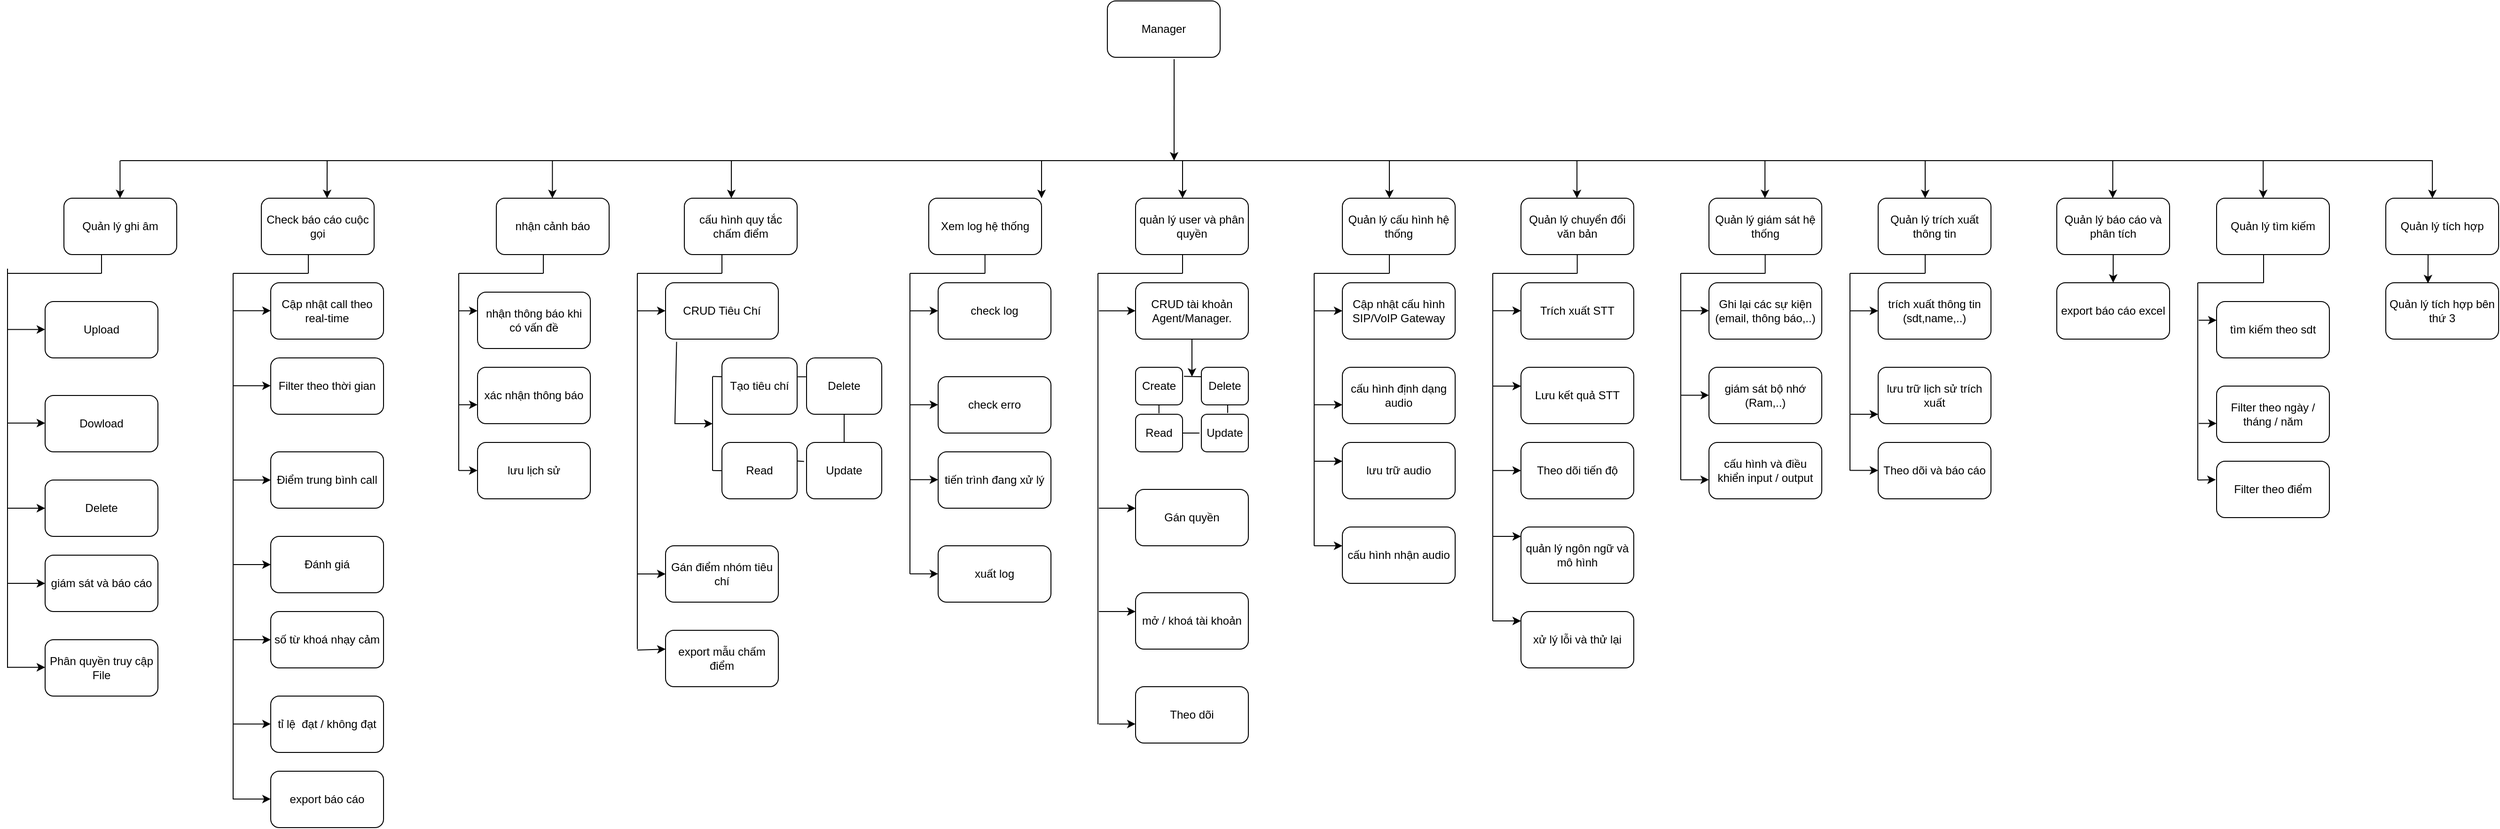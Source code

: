 <mxfile version="28.2.2">
  <diagram name="Page-1" id="m0kay6hhD1H1Rvdl78w_">
    <mxGraphModel dx="1714" dy="1574" grid="1" gridSize="10" guides="1" tooltips="1" connect="1" arrows="1" fold="1" page="1" pageScale="1" pageWidth="850" pageHeight="1100" math="0" shadow="0">
      <root>
        <mxCell id="0" />
        <mxCell id="1" parent="0" />
        <mxCell id="LO6o5B8Rzxp5qeYpZbEu-1" value="Manager" style="rounded=1;whiteSpace=wrap;html=1;" parent="1" vertex="1">
          <mxGeometry x="770" y="-50" width="120" height="60" as="geometry" />
        </mxCell>
        <mxCell id="LO6o5B8Rzxp5qeYpZbEu-2" value="Check báo cáo cuộc gọi" style="rounded=1;whiteSpace=wrap;html=1;" parent="1" vertex="1">
          <mxGeometry x="-130" y="160" width="120" height="60" as="geometry" />
        </mxCell>
        <mxCell id="LO6o5B8Rzxp5qeYpZbEu-3" value="nhận cảnh báo" style="rounded=1;whiteSpace=wrap;html=1;" parent="1" vertex="1">
          <mxGeometry x="120" y="160" width="120" height="60" as="geometry" />
        </mxCell>
        <mxCell id="LO6o5B8Rzxp5qeYpZbEu-4" value="cấu hình quy tắc chấm điểm" style="rounded=1;whiteSpace=wrap;html=1;" parent="1" vertex="1">
          <mxGeometry x="320" y="160" width="120" height="60" as="geometry" />
        </mxCell>
        <mxCell id="LO6o5B8Rzxp5qeYpZbEu-5" value="Xem log hệ thống" style="rounded=1;whiteSpace=wrap;html=1;" parent="1" vertex="1">
          <mxGeometry x="580" y="160" width="120" height="60" as="geometry" />
        </mxCell>
        <mxCell id="LO6o5B8Rzxp5qeYpZbEu-6" value="Cập nhật call theo real-time" style="rounded=1;whiteSpace=wrap;html=1;" parent="1" vertex="1">
          <mxGeometry x="-120" y="250" width="120" height="60" as="geometry" />
        </mxCell>
        <mxCell id="LO6o5B8Rzxp5qeYpZbEu-7" value="Điểm trung bình call" style="rounded=1;whiteSpace=wrap;html=1;" parent="1" vertex="1">
          <mxGeometry x="-120" y="430" width="120" height="60" as="geometry" />
        </mxCell>
        <mxCell id="LO6o5B8Rzxp5qeYpZbEu-8" value="Đánh giá" style="rounded=1;whiteSpace=wrap;html=1;" parent="1" vertex="1">
          <mxGeometry x="-120" y="520" width="120" height="60" as="geometry" />
        </mxCell>
        <mxCell id="LO6o5B8Rzxp5qeYpZbEu-9" value="số từ khoá nhạy cảm" style="rounded=1;whiteSpace=wrap;html=1;" parent="1" vertex="1">
          <mxGeometry x="-120" y="600" width="120" height="60" as="geometry" />
        </mxCell>
        <mxCell id="LO6o5B8Rzxp5qeYpZbEu-10" value="" style="endArrow=none;html=1;rounded=0;" parent="1" edge="1">
          <mxGeometry width="50" height="50" relative="1" as="geometry">
            <mxPoint x="-280" y="120" as="sourcePoint" />
            <mxPoint x="2180" y="120" as="targetPoint" />
          </mxGeometry>
        </mxCell>
        <mxCell id="LO6o5B8Rzxp5qeYpZbEu-11" value="" style="endArrow=classic;html=1;rounded=0;exitX=0.592;exitY=1.033;exitDx=0;exitDy=0;exitPerimeter=0;" parent="1" source="LO6o5B8Rzxp5qeYpZbEu-1" edge="1">
          <mxGeometry width="50" height="50" relative="1" as="geometry">
            <mxPoint x="480" y="90" as="sourcePoint" />
            <mxPoint x="841" y="120" as="targetPoint" />
          </mxGeometry>
        </mxCell>
        <mxCell id="LO6o5B8Rzxp5qeYpZbEu-12" value="" style="endArrow=classic;html=1;rounded=0;entryX=0.583;entryY=0;entryDx=0;entryDy=0;entryPerimeter=0;" parent="1" target="LO6o5B8Rzxp5qeYpZbEu-2" edge="1">
          <mxGeometry width="50" height="50" relative="1" as="geometry">
            <mxPoint x="-60" y="120" as="sourcePoint" />
            <mxPoint x="-190" y="160" as="targetPoint" />
          </mxGeometry>
        </mxCell>
        <mxCell id="LO6o5B8Rzxp5qeYpZbEu-13" value="" style="endArrow=classic;html=1;rounded=0;entryX=0.5;entryY=0;entryDx=0;entryDy=0;" parent="1" edge="1">
          <mxGeometry width="50" height="50" relative="1" as="geometry">
            <mxPoint x="179.66" y="120" as="sourcePoint" />
            <mxPoint x="179.66" y="160" as="targetPoint" />
          </mxGeometry>
        </mxCell>
        <mxCell id="LO6o5B8Rzxp5qeYpZbEu-14" value="" style="endArrow=classic;html=1;rounded=0;entryX=0.5;entryY=0;entryDx=0;entryDy=0;" parent="1" edge="1">
          <mxGeometry width="50" height="50" relative="1" as="geometry">
            <mxPoint x="370" y="120" as="sourcePoint" />
            <mxPoint x="370" y="160" as="targetPoint" />
          </mxGeometry>
        </mxCell>
        <mxCell id="LO6o5B8Rzxp5qeYpZbEu-15" value="" style="endArrow=classic;html=1;rounded=0;entryX=0.5;entryY=0;entryDx=0;entryDy=0;" parent="1" edge="1">
          <mxGeometry width="50" height="50" relative="1" as="geometry">
            <mxPoint x="700" y="120" as="sourcePoint" />
            <mxPoint x="700" y="160" as="targetPoint" />
          </mxGeometry>
        </mxCell>
        <mxCell id="LO6o5B8Rzxp5qeYpZbEu-16" value="" style="endArrow=none;html=1;rounded=0;" parent="1" edge="1">
          <mxGeometry width="50" height="50" relative="1" as="geometry">
            <mxPoint x="-160" y="800" as="sourcePoint" />
            <mxPoint x="-160" y="240" as="targetPoint" />
          </mxGeometry>
        </mxCell>
        <mxCell id="LO6o5B8Rzxp5qeYpZbEu-18" value="" style="endArrow=classic;html=1;rounded=0;entryX=0;entryY=0.5;entryDx=0;entryDy=0;" parent="1" edge="1">
          <mxGeometry width="50" height="50" relative="1" as="geometry">
            <mxPoint x="-160" y="279.7" as="sourcePoint" />
            <mxPoint x="-120" y="279.7" as="targetPoint" />
          </mxGeometry>
        </mxCell>
        <mxCell id="LO6o5B8Rzxp5qeYpZbEu-19" value="" style="endArrow=classic;html=1;rounded=0;entryX=0;entryY=0.5;entryDx=0;entryDy=0;" parent="1" edge="1">
          <mxGeometry width="50" height="50" relative="1" as="geometry">
            <mxPoint x="-160" y="799.57" as="sourcePoint" />
            <mxPoint x="-120" y="799.57" as="targetPoint" />
          </mxGeometry>
        </mxCell>
        <mxCell id="LO6o5B8Rzxp5qeYpZbEu-20" value="" style="endArrow=classic;html=1;rounded=0;entryX=0;entryY=0.5;entryDx=0;entryDy=0;" parent="1" edge="1">
          <mxGeometry width="50" height="50" relative="1" as="geometry">
            <mxPoint x="-160" y="460" as="sourcePoint" />
            <mxPoint x="-120" y="460" as="targetPoint" />
          </mxGeometry>
        </mxCell>
        <mxCell id="LO6o5B8Rzxp5qeYpZbEu-21" value="" style="endArrow=classic;html=1;rounded=0;entryX=0;entryY=0.5;entryDx=0;entryDy=0;" parent="1" edge="1">
          <mxGeometry width="50" height="50" relative="1" as="geometry">
            <mxPoint x="-160" y="550" as="sourcePoint" />
            <mxPoint x="-120" y="550" as="targetPoint" />
          </mxGeometry>
        </mxCell>
        <mxCell id="LO6o5B8Rzxp5qeYpZbEu-22" value="nhận thông báo khi có vấn đề&lt;span style=&quot;text-wrap-mode: nowrap; color: rgba(0, 0, 0, 0); font-family: monospace; font-size: 0px; text-align: start;&quot;&gt;%3CmxGraphModel%3E%3Croot%3E%3CmxCell%20id%3D%220%22%2F%3E%3CmxCell%20id%3D%221%22%20parent%3D%220%22%2F%3E%3CmxCell%20id%3D%222%22%20value%3D%22include%22%20style%3D%22text%3Bhtml%3D1%3Balign%3Dcenter%3BverticalAlign%3Dmiddle%3BwhiteSpace%3Dwrap%3Brounded%3D0%3Brotation%3D45%3B%22%20vertex%3D%221%22%20parent%3D%221%22%3E%3CmxGeometry%20x%3D%22440.0%22%20y%3D%22194.999%22%20width%3D%2250%22%20height%3D%2230%22%20as%3D%22geometry%22%2F%3E%3C%2FmxCell%3E%3C%2Froot%3E%3C%2FmxGraphModel%3E khi có v&lt;/span&gt;" style="rounded=1;whiteSpace=wrap;html=1;" parent="1" vertex="1">
          <mxGeometry x="100" y="260" width="120" height="60" as="geometry" />
        </mxCell>
        <mxCell id="LO6o5B8Rzxp5qeYpZbEu-23" value="xác nhận thông báo" style="rounded=1;whiteSpace=wrap;html=1;" parent="1" vertex="1">
          <mxGeometry x="100" y="340" width="120" height="60" as="geometry" />
        </mxCell>
        <mxCell id="LO6o5B8Rzxp5qeYpZbEu-24" value="lưu lịch sử" style="rounded=1;whiteSpace=wrap;html=1;" parent="1" vertex="1">
          <mxGeometry x="100" y="420" width="120" height="60" as="geometry" />
        </mxCell>
        <mxCell id="LO6o5B8Rzxp5qeYpZbEu-25" value="" style="endArrow=none;html=1;rounded=0;" parent="1" edge="1">
          <mxGeometry width="50" height="50" relative="1" as="geometry">
            <mxPoint x="80" y="450" as="sourcePoint" />
            <mxPoint x="80" y="240" as="targetPoint" />
          </mxGeometry>
        </mxCell>
        <mxCell id="LO6o5B8Rzxp5qeYpZbEu-27" value="" style="endArrow=classic;html=1;rounded=0;entryX=0.003;entryY=0.672;entryDx=0;entryDy=0;entryPerimeter=0;" parent="1" edge="1">
          <mxGeometry width="50" height="50" relative="1" as="geometry">
            <mxPoint x="80" y="279.86" as="sourcePoint" />
            <mxPoint x="100" y="279.86" as="targetPoint" />
          </mxGeometry>
        </mxCell>
        <mxCell id="LO6o5B8Rzxp5qeYpZbEu-28" value="" style="endArrow=classic;html=1;rounded=0;entryX=0.003;entryY=0.672;entryDx=0;entryDy=0;entryPerimeter=0;" parent="1" edge="1">
          <mxGeometry width="50" height="50" relative="1" as="geometry">
            <mxPoint x="80" y="379.86" as="sourcePoint" />
            <mxPoint x="100" y="379.86" as="targetPoint" />
          </mxGeometry>
        </mxCell>
        <mxCell id="LO6o5B8Rzxp5qeYpZbEu-29" value="" style="endArrow=classic;html=1;rounded=0;entryX=0.003;entryY=0.672;entryDx=0;entryDy=0;entryPerimeter=0;" parent="1" edge="1">
          <mxGeometry width="50" height="50" relative="1" as="geometry">
            <mxPoint x="80" y="449.86" as="sourcePoint" />
            <mxPoint x="100" y="449.86" as="targetPoint" />
          </mxGeometry>
        </mxCell>
        <mxCell id="LO6o5B8Rzxp5qeYpZbEu-30" value="CRUD Tiêu Chí" style="rounded=1;whiteSpace=wrap;html=1;" parent="1" vertex="1">
          <mxGeometry x="300" y="250" width="120" height="60" as="geometry" />
        </mxCell>
        <mxCell id="LO6o5B8Rzxp5qeYpZbEu-31" value="Gán điểm nhóm tiêu chí" style="rounded=1;whiteSpace=wrap;html=1;" parent="1" vertex="1">
          <mxGeometry x="300" y="530" width="120" height="60" as="geometry" />
        </mxCell>
        <mxCell id="LO6o5B8Rzxp5qeYpZbEu-32" value="check log" style="rounded=1;whiteSpace=wrap;html=1;" parent="1" vertex="1">
          <mxGeometry x="590" y="250" width="120" height="60" as="geometry" />
        </mxCell>
        <mxCell id="LO6o5B8Rzxp5qeYpZbEu-33" value="check erro" style="rounded=1;whiteSpace=wrap;html=1;" parent="1" vertex="1">
          <mxGeometry x="590" y="350" width="120" height="60" as="geometry" />
        </mxCell>
        <mxCell id="LO6o5B8Rzxp5qeYpZbEu-34" value="tiến trình đang xử lý" style="rounded=1;whiteSpace=wrap;html=1;" parent="1" vertex="1">
          <mxGeometry x="590" y="430" width="120" height="60" as="geometry" />
        </mxCell>
        <mxCell id="LO6o5B8Rzxp5qeYpZbEu-35" value="" style="endArrow=none;html=1;rounded=0;" parent="1" edge="1">
          <mxGeometry width="50" height="50" relative="1" as="geometry">
            <mxPoint x="270" y="640" as="sourcePoint" />
            <mxPoint x="270" y="240" as="targetPoint" />
          </mxGeometry>
        </mxCell>
        <mxCell id="LO6o5B8Rzxp5qeYpZbEu-37" value="" style="endArrow=classic;html=1;rounded=0;" parent="1" edge="1">
          <mxGeometry width="50" height="50" relative="1" as="geometry">
            <mxPoint x="270" y="279.86" as="sourcePoint" />
            <mxPoint x="300" y="279.86" as="targetPoint" />
          </mxGeometry>
        </mxCell>
        <mxCell id="LO6o5B8Rzxp5qeYpZbEu-38" value="" style="endArrow=classic;html=1;rounded=0;exitX=0.098;exitY=1.048;exitDx=0;exitDy=0;exitPerimeter=0;" parent="1" edge="1" source="LO6o5B8Rzxp5qeYpZbEu-30">
          <mxGeometry width="50" height="50" relative="1" as="geometry">
            <mxPoint x="370" y="399.6" as="sourcePoint" />
            <mxPoint x="350" y="400" as="targetPoint" />
            <Array as="points">
              <mxPoint x="310" y="400" />
            </Array>
          </mxGeometry>
        </mxCell>
        <mxCell id="LO6o5B8Rzxp5qeYpZbEu-39" value="" style="endArrow=none;html=1;rounded=0;" parent="1" edge="1">
          <mxGeometry width="50" height="50" relative="1" as="geometry">
            <mxPoint x="560" y="560" as="sourcePoint" />
            <mxPoint x="560" y="240" as="targetPoint" />
          </mxGeometry>
        </mxCell>
        <mxCell id="LO6o5B8Rzxp5qeYpZbEu-41" value="" style="endArrow=classic;html=1;rounded=0;" parent="1" edge="1">
          <mxGeometry width="50" height="50" relative="1" as="geometry">
            <mxPoint x="560" y="279.83" as="sourcePoint" />
            <mxPoint x="590" y="279.83" as="targetPoint" />
          </mxGeometry>
        </mxCell>
        <mxCell id="LO6o5B8Rzxp5qeYpZbEu-42" value="" style="endArrow=classic;html=1;rounded=0;" parent="1" edge="1">
          <mxGeometry width="50" height="50" relative="1" as="geometry">
            <mxPoint x="560" y="379.83" as="sourcePoint" />
            <mxPoint x="590" y="379.83" as="targetPoint" />
          </mxGeometry>
        </mxCell>
        <mxCell id="LO6o5B8Rzxp5qeYpZbEu-43" value="" style="endArrow=classic;html=1;rounded=0;" parent="1" edge="1">
          <mxGeometry width="50" height="50" relative="1" as="geometry">
            <mxPoint x="560" y="459.67" as="sourcePoint" />
            <mxPoint x="590" y="459.67" as="targetPoint" />
          </mxGeometry>
        </mxCell>
        <mxCell id="LO6o5B8Rzxp5qeYpZbEu-44" value="tỉ lệ&amp;nbsp; đạt / không đạt" style="rounded=1;whiteSpace=wrap;html=1;" parent="1" vertex="1">
          <mxGeometry x="-120" y="690" width="120" height="60" as="geometry" />
        </mxCell>
        <mxCell id="LO6o5B8Rzxp5qeYpZbEu-45" value="" style="endArrow=classic;html=1;rounded=0;entryX=0;entryY=0.5;entryDx=0;entryDy=0;" parent="1" edge="1">
          <mxGeometry width="50" height="50" relative="1" as="geometry">
            <mxPoint x="-160" y="630.0" as="sourcePoint" />
            <mxPoint x="-120" y="630.0" as="targetPoint" />
          </mxGeometry>
        </mxCell>
        <mxCell id="LO6o5B8Rzxp5qeYpZbEu-46" value="export báo cáo" style="rounded=1;whiteSpace=wrap;html=1;" parent="1" vertex="1">
          <mxGeometry x="-120" y="770" width="120" height="60" as="geometry" />
        </mxCell>
        <mxCell id="LO6o5B8Rzxp5qeYpZbEu-47" value="" style="endArrow=classic;html=1;rounded=0;entryX=0;entryY=0.5;entryDx=0;entryDy=0;" parent="1" edge="1">
          <mxGeometry width="50" height="50" relative="1" as="geometry">
            <mxPoint x="-160" y="719.7" as="sourcePoint" />
            <mxPoint x="-120" y="719.7" as="targetPoint" />
          </mxGeometry>
        </mxCell>
        <mxCell id="LO6o5B8Rzxp5qeYpZbEu-48" value="xuất log" style="rounded=1;whiteSpace=wrap;html=1;" parent="1" vertex="1">
          <mxGeometry x="590" y="530" width="120" height="60" as="geometry" />
        </mxCell>
        <mxCell id="LO6o5B8Rzxp5qeYpZbEu-49" value="" style="endArrow=classic;html=1;rounded=0;" parent="1" edge="1">
          <mxGeometry width="50" height="50" relative="1" as="geometry">
            <mxPoint x="560" y="559.83" as="sourcePoint" />
            <mxPoint x="590" y="559.83" as="targetPoint" />
          </mxGeometry>
        </mxCell>
        <mxCell id="LO6o5B8Rzxp5qeYpZbEu-50" value="quản lý user và phân quyền" style="rounded=1;whiteSpace=wrap;html=1;" parent="1" vertex="1">
          <mxGeometry x="800" y="160" width="120" height="60" as="geometry" />
        </mxCell>
        <mxCell id="LO6o5B8Rzxp5qeYpZbEu-51" value="CRUD tài khoản Agent/Manager." style="rounded=1;whiteSpace=wrap;html=1;" parent="1" vertex="1">
          <mxGeometry x="800" y="250" width="120" height="60" as="geometry" />
        </mxCell>
        <mxCell id="LO6o5B8Rzxp5qeYpZbEu-52" value="Gán quyền" style="rounded=1;whiteSpace=wrap;html=1;" parent="1" vertex="1">
          <mxGeometry x="800" y="470" width="120" height="60" as="geometry" />
        </mxCell>
        <mxCell id="LO6o5B8Rzxp5qeYpZbEu-53" value="mở / khoá tài khoản" style="rounded=1;whiteSpace=wrap;html=1;" parent="1" vertex="1">
          <mxGeometry x="800" y="580" width="120" height="60" as="geometry" />
        </mxCell>
        <mxCell id="LO6o5B8Rzxp5qeYpZbEu-54" value="" style="endArrow=none;html=1;rounded=0;" parent="1" edge="1">
          <mxGeometry width="50" height="50" relative="1" as="geometry">
            <mxPoint x="760" y="720" as="sourcePoint" />
            <mxPoint x="760" y="240" as="targetPoint" />
          </mxGeometry>
        </mxCell>
        <mxCell id="LO6o5B8Rzxp5qeYpZbEu-56" value="" style="endArrow=classic;html=1;rounded=0;" parent="1" edge="1">
          <mxGeometry width="50" height="50" relative="1" as="geometry">
            <mxPoint x="761" y="279.83" as="sourcePoint" />
            <mxPoint x="800" y="279.83" as="targetPoint" />
          </mxGeometry>
        </mxCell>
        <mxCell id="LO6o5B8Rzxp5qeYpZbEu-57" value="" style="endArrow=classic;html=1;rounded=0;" parent="1" edge="1">
          <mxGeometry width="50" height="50" relative="1" as="geometry">
            <mxPoint x="761" y="490.0" as="sourcePoint" />
            <mxPoint x="800" y="490.0" as="targetPoint" />
          </mxGeometry>
        </mxCell>
        <mxCell id="LO6o5B8Rzxp5qeYpZbEu-58" value="" style="endArrow=classic;html=1;rounded=0;" parent="1" edge="1">
          <mxGeometry width="50" height="50" relative="1" as="geometry">
            <mxPoint x="761" y="600" as="sourcePoint" />
            <mxPoint x="800" y="600" as="targetPoint" />
          </mxGeometry>
        </mxCell>
        <mxCell id="LO6o5B8Rzxp5qeYpZbEu-59" value="" style="endArrow=classic;html=1;rounded=0;entryX=0.5;entryY=0;entryDx=0;entryDy=0;" parent="1" edge="1">
          <mxGeometry width="50" height="50" relative="1" as="geometry">
            <mxPoint x="850" y="120" as="sourcePoint" />
            <mxPoint x="850" y="160" as="targetPoint" />
          </mxGeometry>
        </mxCell>
        <mxCell id="LO6o5B8Rzxp5qeYpZbEu-60" value="Quản lý cấu hình hệ thống" style="rounded=1;whiteSpace=wrap;html=1;" parent="1" vertex="1">
          <mxGeometry x="1020" y="160" width="120" height="60" as="geometry" />
        </mxCell>
        <mxCell id="LO6o5B8Rzxp5qeYpZbEu-61" value="cấu hình định dạng audio" style="rounded=1;whiteSpace=wrap;html=1;" parent="1" vertex="1">
          <mxGeometry x="1020" y="340" width="120" height="60" as="geometry" />
        </mxCell>
        <mxCell id="LO6o5B8Rzxp5qeYpZbEu-62" value="lưu trữ audio" style="rounded=1;whiteSpace=wrap;html=1;" parent="1" vertex="1">
          <mxGeometry x="1020" y="420" width="120" height="60" as="geometry" />
        </mxCell>
        <mxCell id="LO6o5B8Rzxp5qeYpZbEu-63" value="cấu hình nhận audio" style="rounded=1;whiteSpace=wrap;html=1;" parent="1" vertex="1">
          <mxGeometry x="1020" y="510" width="120" height="60" as="geometry" />
        </mxCell>
        <mxCell id="LO6o5B8Rzxp5qeYpZbEu-64" value="Cập nhật cấu hình SIP/VoIP Gateway" style="rounded=1;whiteSpace=wrap;html=1;" parent="1" vertex="1">
          <mxGeometry x="1020" y="250" width="120" height="60" as="geometry" />
        </mxCell>
        <mxCell id="LO6o5B8Rzxp5qeYpZbEu-66" value="" style="endArrow=classic;html=1;rounded=0;entryX=0.5;entryY=0;entryDx=0;entryDy=0;" parent="1" edge="1">
          <mxGeometry width="50" height="50" relative="1" as="geometry">
            <mxPoint x="1070" y="120" as="sourcePoint" />
            <mxPoint x="1070" y="160" as="targetPoint" />
          </mxGeometry>
        </mxCell>
        <mxCell id="LO6o5B8Rzxp5qeYpZbEu-68" value="Quản lý chuyển đổi văn bản" style="rounded=1;whiteSpace=wrap;html=1;" parent="1" vertex="1">
          <mxGeometry x="1210" y="160" width="120" height="60" as="geometry" />
        </mxCell>
        <mxCell id="LO6o5B8Rzxp5qeYpZbEu-69" value="Trích xuất STT" style="rounded=1;whiteSpace=wrap;html=1;" parent="1" vertex="1">
          <mxGeometry x="1210" y="250" width="120" height="60" as="geometry" />
        </mxCell>
        <mxCell id="LO6o5B8Rzxp5qeYpZbEu-71" value="Lưu kết quả STT" style="rounded=1;whiteSpace=wrap;html=1;" parent="1" vertex="1">
          <mxGeometry x="1210" y="340" width="120" height="60" as="geometry" />
        </mxCell>
        <mxCell id="LO6o5B8Rzxp5qeYpZbEu-72" value="Theo dõi tiến độ" style="rounded=1;whiteSpace=wrap;html=1;" parent="1" vertex="1">
          <mxGeometry x="1210" y="420" width="120" height="60" as="geometry" />
        </mxCell>
        <mxCell id="LO6o5B8Rzxp5qeYpZbEu-73" value="quản lý ngôn ngữ và mô hình" style="rounded=1;whiteSpace=wrap;html=1;" parent="1" vertex="1">
          <mxGeometry x="1210" y="510" width="120" height="60" as="geometry" />
        </mxCell>
        <mxCell id="LO6o5B8Rzxp5qeYpZbEu-74" value="xử lý lỗi và thử lại" style="rounded=1;whiteSpace=wrap;html=1;" parent="1" vertex="1">
          <mxGeometry x="1210" y="600" width="120" height="60" as="geometry" />
        </mxCell>
        <mxCell id="LO6o5B8Rzxp5qeYpZbEu-75" value="export mẫu chấm điểm" style="rounded=1;whiteSpace=wrap;html=1;" parent="1" vertex="1">
          <mxGeometry x="300" y="620" width="120" height="60" as="geometry" />
        </mxCell>
        <mxCell id="LO6o5B8Rzxp5qeYpZbEu-76" value="" style="endArrow=classic;html=1;rounded=0;" parent="1" edge="1">
          <mxGeometry width="50" height="50" relative="1" as="geometry">
            <mxPoint x="270" y="560" as="sourcePoint" />
            <mxPoint x="300" y="560" as="targetPoint" />
          </mxGeometry>
        </mxCell>
        <mxCell id="LO6o5B8Rzxp5qeYpZbEu-77" value="Quản lý giám sát hệ thống" style="rounded=1;whiteSpace=wrap;html=1;" parent="1" vertex="1">
          <mxGeometry x="1410" y="160" width="120" height="60" as="geometry" />
        </mxCell>
        <mxCell id="LO6o5B8Rzxp5qeYpZbEu-78" value="" style="endArrow=classic;html=1;rounded=0;entryX=0.5;entryY=0;entryDx=0;entryDy=0;" parent="1" edge="1">
          <mxGeometry width="50" height="50" relative="1" as="geometry">
            <mxPoint x="1469.57" y="120" as="sourcePoint" />
            <mxPoint x="1469.57" y="160" as="targetPoint" />
          </mxGeometry>
        </mxCell>
        <mxCell id="LO6o5B8Rzxp5qeYpZbEu-79" value="" style="endArrow=classic;html=1;rounded=0;entryX=0.5;entryY=0;entryDx=0;entryDy=0;" parent="1" edge="1">
          <mxGeometry width="50" height="50" relative="1" as="geometry">
            <mxPoint x="1269.57" y="120" as="sourcePoint" />
            <mxPoint x="1269.57" y="160" as="targetPoint" />
          </mxGeometry>
        </mxCell>
        <mxCell id="LO6o5B8Rzxp5qeYpZbEu-80" value="" style="endArrow=none;html=1;rounded=0;" parent="1" edge="1">
          <mxGeometry width="50" height="50" relative="1" as="geometry">
            <mxPoint x="990" y="530" as="sourcePoint" />
            <mxPoint x="990" y="240" as="targetPoint" />
          </mxGeometry>
        </mxCell>
        <mxCell id="LO6o5B8Rzxp5qeYpZbEu-82" value="" style="endArrow=classic;html=1;rounded=0;entryX=0;entryY=0.667;entryDx=0;entryDy=0;entryPerimeter=0;" parent="1" edge="1">
          <mxGeometry width="50" height="50" relative="1" as="geometry">
            <mxPoint x="990" y="279.88" as="sourcePoint" />
            <mxPoint x="1020" y="279.9" as="targetPoint" />
          </mxGeometry>
        </mxCell>
        <mxCell id="LO6o5B8Rzxp5qeYpZbEu-83" value="" style="endArrow=classic;html=1;rounded=0;entryX=0;entryY=0.667;entryDx=0;entryDy=0;entryPerimeter=0;" parent="1" edge="1">
          <mxGeometry width="50" height="50" relative="1" as="geometry">
            <mxPoint x="990" y="379.88" as="sourcePoint" />
            <mxPoint x="1020" y="379.9" as="targetPoint" />
          </mxGeometry>
        </mxCell>
        <mxCell id="LO6o5B8Rzxp5qeYpZbEu-84" value="" style="endArrow=classic;html=1;rounded=0;entryX=0;entryY=0.667;entryDx=0;entryDy=0;entryPerimeter=0;" parent="1" edge="1">
          <mxGeometry width="50" height="50" relative="1" as="geometry">
            <mxPoint x="990" y="440" as="sourcePoint" />
            <mxPoint x="1020" y="440.02" as="targetPoint" />
          </mxGeometry>
        </mxCell>
        <mxCell id="LO6o5B8Rzxp5qeYpZbEu-85" value="" style="endArrow=classic;html=1;rounded=0;entryX=0;entryY=0.667;entryDx=0;entryDy=0;entryPerimeter=0;" parent="1" edge="1">
          <mxGeometry width="50" height="50" relative="1" as="geometry">
            <mxPoint x="990" y="530" as="sourcePoint" />
            <mxPoint x="1020" y="530.02" as="targetPoint" />
          </mxGeometry>
        </mxCell>
        <mxCell id="LO6o5B8Rzxp5qeYpZbEu-86" value="" style="endArrow=none;html=1;rounded=0;" parent="1" edge="1">
          <mxGeometry width="50" height="50" relative="1" as="geometry">
            <mxPoint x="1180" y="610" as="sourcePoint" />
            <mxPoint x="1180" y="240" as="targetPoint" />
          </mxGeometry>
        </mxCell>
        <mxCell id="LO6o5B8Rzxp5qeYpZbEu-88" value="" style="endArrow=classic;html=1;rounded=0;entryX=0;entryY=0.667;entryDx=0;entryDy=0;entryPerimeter=0;" parent="1" edge="1">
          <mxGeometry width="50" height="50" relative="1" as="geometry">
            <mxPoint x="1180" y="279.75" as="sourcePoint" />
            <mxPoint x="1210" y="279.77" as="targetPoint" />
          </mxGeometry>
        </mxCell>
        <mxCell id="LO6o5B8Rzxp5qeYpZbEu-89" value="" style="endArrow=classic;html=1;rounded=0;entryX=0;entryY=0.667;entryDx=0;entryDy=0;entryPerimeter=0;" parent="1" edge="1">
          <mxGeometry width="50" height="50" relative="1" as="geometry">
            <mxPoint x="1180" y="360" as="sourcePoint" />
            <mxPoint x="1210" y="360.02" as="targetPoint" />
          </mxGeometry>
        </mxCell>
        <mxCell id="LO6o5B8Rzxp5qeYpZbEu-90" value="" style="endArrow=classic;html=1;rounded=0;entryX=0;entryY=0.667;entryDx=0;entryDy=0;entryPerimeter=0;" parent="1" edge="1">
          <mxGeometry width="50" height="50" relative="1" as="geometry">
            <mxPoint x="1180" y="449.86" as="sourcePoint" />
            <mxPoint x="1210" y="449.88" as="targetPoint" />
          </mxGeometry>
        </mxCell>
        <mxCell id="LO6o5B8Rzxp5qeYpZbEu-91" value="" style="endArrow=classic;html=1;rounded=0;entryX=0;entryY=0.667;entryDx=0;entryDy=0;entryPerimeter=0;" parent="1" edge="1">
          <mxGeometry width="50" height="50" relative="1" as="geometry">
            <mxPoint x="1180" y="520" as="sourcePoint" />
            <mxPoint x="1210" y="520.02" as="targetPoint" />
          </mxGeometry>
        </mxCell>
        <mxCell id="LO6o5B8Rzxp5qeYpZbEu-92" value="" style="endArrow=classic;html=1;rounded=0;entryX=0;entryY=0.667;entryDx=0;entryDy=0;entryPerimeter=0;" parent="1" edge="1">
          <mxGeometry width="50" height="50" relative="1" as="geometry">
            <mxPoint x="1180" y="610" as="sourcePoint" />
            <mxPoint x="1210" y="610.02" as="targetPoint" />
          </mxGeometry>
        </mxCell>
        <mxCell id="LO6o5B8Rzxp5qeYpZbEu-93" value="Ghi lại các sự kiện (email, thông báo,..)" style="rounded=1;whiteSpace=wrap;html=1;" parent="1" vertex="1">
          <mxGeometry x="1410" y="250" width="120" height="60" as="geometry" />
        </mxCell>
        <mxCell id="LO6o5B8Rzxp5qeYpZbEu-94" value="giám sát bộ nhớ (Ram,..)" style="rounded=1;whiteSpace=wrap;html=1;" parent="1" vertex="1">
          <mxGeometry x="1410" y="340" width="120" height="60" as="geometry" />
        </mxCell>
        <mxCell id="LO6o5B8Rzxp5qeYpZbEu-95" value="cấu hình và điều khiển input / output" style="rounded=1;whiteSpace=wrap;html=1;" parent="1" vertex="1">
          <mxGeometry x="1410" y="420" width="120" height="60" as="geometry" />
        </mxCell>
        <mxCell id="LO6o5B8Rzxp5qeYpZbEu-96" value="" style="endArrow=none;html=1;rounded=0;" parent="1" edge="1">
          <mxGeometry width="50" height="50" relative="1" as="geometry">
            <mxPoint x="1380" y="460" as="sourcePoint" />
            <mxPoint x="1380" y="240" as="targetPoint" />
          </mxGeometry>
        </mxCell>
        <mxCell id="LO6o5B8Rzxp5qeYpZbEu-98" value="" style="endArrow=classic;html=1;rounded=0;entryX=0;entryY=0.667;entryDx=0;entryDy=0;entryPerimeter=0;" parent="1" edge="1">
          <mxGeometry width="50" height="50" relative="1" as="geometry">
            <mxPoint x="1380" y="279.7" as="sourcePoint" />
            <mxPoint x="1410" y="279.72" as="targetPoint" />
          </mxGeometry>
        </mxCell>
        <mxCell id="LO6o5B8Rzxp5qeYpZbEu-99" value="" style="endArrow=classic;html=1;rounded=0;entryX=0;entryY=0.667;entryDx=0;entryDy=0;entryPerimeter=0;" parent="1" edge="1">
          <mxGeometry width="50" height="50" relative="1" as="geometry">
            <mxPoint x="1380" y="369.7" as="sourcePoint" />
            <mxPoint x="1410" y="369.72" as="targetPoint" />
          </mxGeometry>
        </mxCell>
        <mxCell id="LO6o5B8Rzxp5qeYpZbEu-100" value="" style="endArrow=classic;html=1;rounded=0;entryX=0;entryY=0.667;entryDx=0;entryDy=0;entryPerimeter=0;" parent="1" edge="1">
          <mxGeometry width="50" height="50" relative="1" as="geometry">
            <mxPoint x="1380" y="459.7" as="sourcePoint" />
            <mxPoint x="1410" y="459.72" as="targetPoint" />
          </mxGeometry>
        </mxCell>
        <mxCell id="LO6o5B8Rzxp5qeYpZbEu-101" value="Quản lý trích xuất thông tin" style="rounded=1;whiteSpace=wrap;html=1;" parent="1" vertex="1">
          <mxGeometry x="1590" y="160" width="120" height="60" as="geometry" />
        </mxCell>
        <mxCell id="LO6o5B8Rzxp5qeYpZbEu-102" value="trích xuất thông tin (sdt,name,..)" style="rounded=1;whiteSpace=wrap;html=1;" parent="1" vertex="1">
          <mxGeometry x="1590" y="250" width="120" height="60" as="geometry" />
        </mxCell>
        <mxCell id="LO6o5B8Rzxp5qeYpZbEu-103" value="lưu trữ lịch sử trích xuất" style="rounded=1;whiteSpace=wrap;html=1;" parent="1" vertex="1">
          <mxGeometry x="1590" y="340" width="120" height="60" as="geometry" />
        </mxCell>
        <mxCell id="LO6o5B8Rzxp5qeYpZbEu-104" value="" style="endArrow=classic;html=1;rounded=0;entryX=0.5;entryY=0;entryDx=0;entryDy=0;" parent="1" edge="1">
          <mxGeometry width="50" height="50" relative="1" as="geometry">
            <mxPoint x="1640" y="120" as="sourcePoint" />
            <mxPoint x="1640" y="160" as="targetPoint" />
          </mxGeometry>
        </mxCell>
        <mxCell id="LO6o5B8Rzxp5qeYpZbEu-106" value="" style="endArrow=none;html=1;rounded=0;" parent="1" edge="1">
          <mxGeometry width="50" height="50" relative="1" as="geometry">
            <mxPoint x="1560" y="450" as="sourcePoint" />
            <mxPoint x="1560" y="240" as="targetPoint" />
          </mxGeometry>
        </mxCell>
        <mxCell id="LO6o5B8Rzxp5qeYpZbEu-108" value="" style="endArrow=classic;html=1;rounded=0;entryX=0;entryY=0.667;entryDx=0;entryDy=0;entryPerimeter=0;" parent="1" edge="1">
          <mxGeometry width="50" height="50" relative="1" as="geometry">
            <mxPoint x="1560" y="279.86" as="sourcePoint" />
            <mxPoint x="1590" y="279.88" as="targetPoint" />
          </mxGeometry>
        </mxCell>
        <mxCell id="LO6o5B8Rzxp5qeYpZbEu-109" value="" style="endArrow=classic;html=1;rounded=0;entryX=0;entryY=0.667;entryDx=0;entryDy=0;entryPerimeter=0;" parent="1" edge="1">
          <mxGeometry width="50" height="50" relative="1" as="geometry">
            <mxPoint x="1560" y="390" as="sourcePoint" />
            <mxPoint x="1590" y="390.02" as="targetPoint" />
          </mxGeometry>
        </mxCell>
        <mxCell id="LO6o5B8Rzxp5qeYpZbEu-111" value="Quản lý ghi âm" style="rounded=1;whiteSpace=wrap;html=1;" parent="1" vertex="1">
          <mxGeometry x="-340" y="160" width="120" height="60" as="geometry" />
        </mxCell>
        <mxCell id="LO6o5B8Rzxp5qeYpZbEu-112" value="Upload" style="rounded=1;whiteSpace=wrap;html=1;" parent="1" vertex="1">
          <mxGeometry x="-360" y="270" width="120" height="60" as="geometry" />
        </mxCell>
        <mxCell id="LO6o5B8Rzxp5qeYpZbEu-113" value="Dowload" style="rounded=1;whiteSpace=wrap;html=1;" parent="1" vertex="1">
          <mxGeometry x="-360" y="370" width="120" height="60" as="geometry" />
        </mxCell>
        <mxCell id="LO6o5B8Rzxp5qeYpZbEu-114" value="" style="endArrow=classic;html=1;rounded=0;entryX=0.5;entryY=0;entryDx=0;entryDy=0;" parent="1" edge="1">
          <mxGeometry width="50" height="50" relative="1" as="geometry">
            <mxPoint x="-280.3" y="120" as="sourcePoint" />
            <mxPoint x="-280.3" y="160" as="targetPoint" />
          </mxGeometry>
        </mxCell>
        <mxCell id="LO6o5B8Rzxp5qeYpZbEu-115" value="" style="endArrow=none;html=1;rounded=0;" parent="1" edge="1">
          <mxGeometry width="50" height="50" relative="1" as="geometry">
            <mxPoint x="-400" y="660" as="sourcePoint" />
            <mxPoint x="-400" y="235" as="targetPoint" />
          </mxGeometry>
        </mxCell>
        <mxCell id="LO6o5B8Rzxp5qeYpZbEu-117" value="" style="endArrow=classic;html=1;rounded=0;" parent="1" edge="1">
          <mxGeometry width="50" height="50" relative="1" as="geometry">
            <mxPoint x="-400" y="299.7" as="sourcePoint" />
            <mxPoint x="-360" y="299.7" as="targetPoint" />
          </mxGeometry>
        </mxCell>
        <mxCell id="LO6o5B8Rzxp5qeYpZbEu-118" value="" style="endArrow=classic;html=1;rounded=0;" parent="1" edge="1">
          <mxGeometry width="50" height="50" relative="1" as="geometry">
            <mxPoint x="-400" y="399.39" as="sourcePoint" />
            <mxPoint x="-360" y="399.39" as="targetPoint" />
          </mxGeometry>
        </mxCell>
        <mxCell id="LO6o5B8Rzxp5qeYpZbEu-119" value="Delete" style="rounded=1;whiteSpace=wrap;html=1;" parent="1" vertex="1">
          <mxGeometry x="-360" y="460" width="120" height="60" as="geometry" />
        </mxCell>
        <mxCell id="LO6o5B8Rzxp5qeYpZbEu-120" value="" style="endArrow=classic;html=1;rounded=0;" parent="1" edge="1">
          <mxGeometry width="50" height="50" relative="1" as="geometry">
            <mxPoint x="-400" y="490" as="sourcePoint" />
            <mxPoint x="-360" y="490" as="targetPoint" />
          </mxGeometry>
        </mxCell>
        <mxCell id="LO6o5B8Rzxp5qeYpZbEu-123" value="Theo dõi và báo cáo" style="rounded=1;whiteSpace=wrap;html=1;" parent="1" vertex="1">
          <mxGeometry x="1590" y="420" width="120" height="60" as="geometry" />
        </mxCell>
        <mxCell id="LO6o5B8Rzxp5qeYpZbEu-124" value="" style="endArrow=classic;html=1;rounded=0;entryX=0;entryY=0.667;entryDx=0;entryDy=0;entryPerimeter=0;" parent="1" edge="1">
          <mxGeometry width="50" height="50" relative="1" as="geometry">
            <mxPoint x="1560" y="449.75" as="sourcePoint" />
            <mxPoint x="1590" y="449.77" as="targetPoint" />
          </mxGeometry>
        </mxCell>
        <mxCell id="LO6o5B8Rzxp5qeYpZbEu-125" value="Quản lý báo cáo và phân tích" style="rounded=1;whiteSpace=wrap;html=1;" parent="1" vertex="1">
          <mxGeometry x="1780" y="160" width="120" height="60" as="geometry" />
        </mxCell>
        <mxCell id="LO6o5B8Rzxp5qeYpZbEu-126" value="export báo cáo excel" style="rounded=1;whiteSpace=wrap;html=1;" parent="1" vertex="1">
          <mxGeometry x="1780" y="250" width="120" height="60" as="geometry" />
        </mxCell>
        <mxCell id="LO6o5B8Rzxp5qeYpZbEu-127" value="" style="endArrow=classic;html=1;rounded=0;entryX=0.5;entryY=0;entryDx=0;entryDy=0;" parent="1" edge="1">
          <mxGeometry width="50" height="50" relative="1" as="geometry">
            <mxPoint x="1839.57" y="120" as="sourcePoint" />
            <mxPoint x="1839.57" y="160" as="targetPoint" />
          </mxGeometry>
        </mxCell>
        <mxCell id="LO6o5B8Rzxp5qeYpZbEu-128" value="Quản lý tìm kiếm" style="rounded=1;whiteSpace=wrap;html=1;" parent="1" vertex="1">
          <mxGeometry x="1950" y="160" width="120" height="60" as="geometry" />
        </mxCell>
        <mxCell id="LO6o5B8Rzxp5qeYpZbEu-129" value="tìm kiếm theo sdt" style="rounded=1;whiteSpace=wrap;html=1;" parent="1" vertex="1">
          <mxGeometry x="1950" y="270" width="120" height="60" as="geometry" />
        </mxCell>
        <mxCell id="LO6o5B8Rzxp5qeYpZbEu-131" value="Quản lý tích hợp" style="rounded=1;whiteSpace=wrap;html=1;" parent="1" vertex="1">
          <mxGeometry x="2130" y="160" width="120" height="60" as="geometry" />
        </mxCell>
        <mxCell id="LO6o5B8Rzxp5qeYpZbEu-132" value="" style="endArrow=classic;html=1;rounded=0;entryX=0.5;entryY=0;entryDx=0;entryDy=0;" parent="1" edge="1">
          <mxGeometry width="50" height="50" relative="1" as="geometry">
            <mxPoint x="2179.57" y="120" as="sourcePoint" />
            <mxPoint x="2179.57" y="160" as="targetPoint" />
          </mxGeometry>
        </mxCell>
        <mxCell id="LO6o5B8Rzxp5qeYpZbEu-133" value="Quản lý tích hợp bên thứ 3" style="rounded=1;whiteSpace=wrap;html=1;" parent="1" vertex="1">
          <mxGeometry x="2130" y="250" width="120" height="60" as="geometry" />
        </mxCell>
        <mxCell id="LO6o5B8Rzxp5qeYpZbEu-134" value="" style="endArrow=classic;html=1;rounded=0;entryX=0.5;entryY=0;entryDx=0;entryDy=0;" parent="1" edge="1">
          <mxGeometry width="50" height="50" relative="1" as="geometry">
            <mxPoint x="1999.57" y="120" as="sourcePoint" />
            <mxPoint x="1999.57" y="160" as="targetPoint" />
          </mxGeometry>
        </mxCell>
        <mxCell id="LO6o5B8Rzxp5qeYpZbEu-136" value="" style="endArrow=classic;html=1;rounded=0;entryX=0.5;entryY=0;entryDx=0;entryDy=0;" parent="1" target="LO6o5B8Rzxp5qeYpZbEu-126" edge="1">
          <mxGeometry width="50" height="50" relative="1" as="geometry">
            <mxPoint x="1840" y="220" as="sourcePoint" />
            <mxPoint x="1870" y="220" as="targetPoint" />
          </mxGeometry>
        </mxCell>
        <mxCell id="LO6o5B8Rzxp5qeYpZbEu-142" value="" style="endArrow=classic;html=1;rounded=0;entryX=0.374;entryY=0.01;entryDx=0;entryDy=0;entryPerimeter=0;" parent="1" target="LO6o5B8Rzxp5qeYpZbEu-133" edge="1">
          <mxGeometry width="50" height="50" relative="1" as="geometry">
            <mxPoint x="2175" y="220" as="sourcePoint" />
            <mxPoint x="2205" y="220" as="targetPoint" />
          </mxGeometry>
        </mxCell>
        <mxCell id="649YIrrWaCjxe9wPivio-1" value="" style="endArrow=none;html=1;rounded=0;" parent="1" edge="1">
          <mxGeometry width="50" height="50" relative="1" as="geometry">
            <mxPoint x="-400" y="240" as="sourcePoint" />
            <mxPoint x="-300" y="240" as="targetPoint" />
          </mxGeometry>
        </mxCell>
        <mxCell id="649YIrrWaCjxe9wPivio-2" value="" style="endArrow=none;html=1;rounded=0;" parent="1" edge="1">
          <mxGeometry width="50" height="50" relative="1" as="geometry">
            <mxPoint x="-160" y="240" as="sourcePoint" />
            <mxPoint x="-80" y="240" as="targetPoint" />
          </mxGeometry>
        </mxCell>
        <mxCell id="649YIrrWaCjxe9wPivio-3" value="" style="endArrow=none;html=1;rounded=0;" parent="1" edge="1">
          <mxGeometry width="50" height="50" relative="1" as="geometry">
            <mxPoint x="80" y="240" as="sourcePoint" />
            <mxPoint x="170" y="240" as="targetPoint" />
          </mxGeometry>
        </mxCell>
        <mxCell id="649YIrrWaCjxe9wPivio-4" value="" style="endArrow=none;html=1;rounded=0;" parent="1" edge="1">
          <mxGeometry width="50" height="50" relative="1" as="geometry">
            <mxPoint x="270" y="240" as="sourcePoint" />
            <mxPoint x="360" y="240" as="targetPoint" />
          </mxGeometry>
        </mxCell>
        <mxCell id="649YIrrWaCjxe9wPivio-5" value="" style="endArrow=none;html=1;rounded=0;" parent="1" edge="1">
          <mxGeometry width="50" height="50" relative="1" as="geometry">
            <mxPoint x="560" y="240" as="sourcePoint" />
            <mxPoint x="640" y="240" as="targetPoint" />
          </mxGeometry>
        </mxCell>
        <mxCell id="649YIrrWaCjxe9wPivio-6" value="" style="endArrow=none;html=1;rounded=0;" parent="1" edge="1">
          <mxGeometry width="50" height="50" relative="1" as="geometry">
            <mxPoint x="760" y="240" as="sourcePoint" />
            <mxPoint x="850" y="240" as="targetPoint" />
          </mxGeometry>
        </mxCell>
        <mxCell id="649YIrrWaCjxe9wPivio-7" value="" style="endArrow=none;html=1;rounded=0;" parent="1" edge="1">
          <mxGeometry width="50" height="50" relative="1" as="geometry">
            <mxPoint x="990" y="240" as="sourcePoint" />
            <mxPoint x="1070" y="240" as="targetPoint" />
          </mxGeometry>
        </mxCell>
        <mxCell id="649YIrrWaCjxe9wPivio-8" value="" style="endArrow=none;html=1;rounded=0;" parent="1" edge="1">
          <mxGeometry width="50" height="50" relative="1" as="geometry">
            <mxPoint x="1180" y="240" as="sourcePoint" />
            <mxPoint x="1270" y="240" as="targetPoint" />
          </mxGeometry>
        </mxCell>
        <mxCell id="649YIrrWaCjxe9wPivio-10" value="" style="endArrow=none;html=1;rounded=0;" parent="1" edge="1">
          <mxGeometry width="50" height="50" relative="1" as="geometry">
            <mxPoint x="1380" y="240" as="sourcePoint" />
            <mxPoint x="1470" y="240" as="targetPoint" />
          </mxGeometry>
        </mxCell>
        <mxCell id="649YIrrWaCjxe9wPivio-11" value="" style="endArrow=none;html=1;rounded=0;" parent="1" edge="1">
          <mxGeometry width="50" height="50" relative="1" as="geometry">
            <mxPoint x="1560" y="240" as="sourcePoint" />
            <mxPoint x="1640" y="240" as="targetPoint" />
          </mxGeometry>
        </mxCell>
        <mxCell id="649YIrrWaCjxe9wPivio-12" value="" style="endArrow=none;html=1;rounded=0;" parent="1" edge="1">
          <mxGeometry width="50" height="50" relative="1" as="geometry">
            <mxPoint x="-300" y="240" as="sourcePoint" />
            <mxPoint x="-300" y="220" as="targetPoint" />
          </mxGeometry>
        </mxCell>
        <mxCell id="649YIrrWaCjxe9wPivio-13" value="" style="endArrow=none;html=1;rounded=0;" parent="1" edge="1">
          <mxGeometry width="50" height="50" relative="1" as="geometry">
            <mxPoint x="-80" y="240" as="sourcePoint" />
            <mxPoint x="-80" y="220" as="targetPoint" />
          </mxGeometry>
        </mxCell>
        <mxCell id="649YIrrWaCjxe9wPivio-14" value="" style="endArrow=none;html=1;rounded=0;" parent="1" edge="1">
          <mxGeometry width="50" height="50" relative="1" as="geometry">
            <mxPoint x="170" y="240" as="sourcePoint" />
            <mxPoint x="170" y="220" as="targetPoint" />
          </mxGeometry>
        </mxCell>
        <mxCell id="649YIrrWaCjxe9wPivio-15" value="" style="endArrow=none;html=1;rounded=0;" parent="1" edge="1">
          <mxGeometry width="50" height="50" relative="1" as="geometry">
            <mxPoint x="360" y="240" as="sourcePoint" />
            <mxPoint x="360.0" y="220" as="targetPoint" />
          </mxGeometry>
        </mxCell>
        <mxCell id="649YIrrWaCjxe9wPivio-16" value="" style="endArrow=none;html=1;rounded=0;" parent="1" edge="1">
          <mxGeometry width="50" height="50" relative="1" as="geometry">
            <mxPoint x="639.83" y="240" as="sourcePoint" />
            <mxPoint x="639.83" y="220" as="targetPoint" />
          </mxGeometry>
        </mxCell>
        <mxCell id="649YIrrWaCjxe9wPivio-18" value="" style="endArrow=none;html=1;rounded=0;" parent="1" edge="1">
          <mxGeometry width="50" height="50" relative="1" as="geometry">
            <mxPoint x="850" y="240" as="sourcePoint" />
            <mxPoint x="850" y="220" as="targetPoint" />
          </mxGeometry>
        </mxCell>
        <mxCell id="649YIrrWaCjxe9wPivio-19" value="" style="endArrow=none;html=1;rounded=0;" parent="1" edge="1">
          <mxGeometry width="50" height="50" relative="1" as="geometry">
            <mxPoint x="1070" y="240" as="sourcePoint" />
            <mxPoint x="1070" y="220" as="targetPoint" />
          </mxGeometry>
        </mxCell>
        <mxCell id="649YIrrWaCjxe9wPivio-20" value="" style="endArrow=none;html=1;rounded=0;" parent="1" edge="1">
          <mxGeometry width="50" height="50" relative="1" as="geometry">
            <mxPoint x="1269.86" y="240" as="sourcePoint" />
            <mxPoint x="1269.86" y="220" as="targetPoint" />
          </mxGeometry>
        </mxCell>
        <mxCell id="649YIrrWaCjxe9wPivio-21" value="" style="endArrow=none;html=1;rounded=0;" parent="1" edge="1">
          <mxGeometry width="50" height="50" relative="1" as="geometry">
            <mxPoint x="1469.8" y="240" as="sourcePoint" />
            <mxPoint x="1469.8" y="220" as="targetPoint" />
          </mxGeometry>
        </mxCell>
        <mxCell id="tGk3e60lSxTob57Z_ADE-1" value="giám sát và báo cáo" style="rounded=1;whiteSpace=wrap;html=1;" vertex="1" parent="1">
          <mxGeometry x="-360" y="540" width="120" height="60" as="geometry" />
        </mxCell>
        <mxCell id="tGk3e60lSxTob57Z_ADE-2" value="" style="endArrow=classic;html=1;rounded=0;" edge="1" parent="1">
          <mxGeometry width="50" height="50" relative="1" as="geometry">
            <mxPoint x="-400" y="570" as="sourcePoint" />
            <mxPoint x="-360" y="570" as="targetPoint" />
          </mxGeometry>
        </mxCell>
        <mxCell id="tGk3e60lSxTob57Z_ADE-3" value="Phân quyền truy cập File" style="rounded=1;whiteSpace=wrap;html=1;" vertex="1" parent="1">
          <mxGeometry x="-360" y="630" width="120" height="60" as="geometry" />
        </mxCell>
        <mxCell id="tGk3e60lSxTob57Z_ADE-4" value="" style="endArrow=classic;html=1;rounded=0;" edge="1" parent="1">
          <mxGeometry width="50" height="50" relative="1" as="geometry">
            <mxPoint x="-400" y="659.39" as="sourcePoint" />
            <mxPoint x="-360" y="659.39" as="targetPoint" />
          </mxGeometry>
        </mxCell>
        <mxCell id="tGk3e60lSxTob57Z_ADE-5" value="Tạo tiêu chí" style="rounded=1;whiteSpace=wrap;html=1;" vertex="1" parent="1">
          <mxGeometry x="360" y="330" width="80" height="60" as="geometry" />
        </mxCell>
        <mxCell id="tGk3e60lSxTob57Z_ADE-6" value="Read" style="rounded=1;whiteSpace=wrap;html=1;" vertex="1" parent="1">
          <mxGeometry x="360" y="420" width="80" height="60" as="geometry" />
        </mxCell>
        <mxCell id="tGk3e60lSxTob57Z_ADE-7" value="Delete" style="rounded=1;whiteSpace=wrap;html=1;" vertex="1" parent="1">
          <mxGeometry x="450" y="330" width="80" height="60" as="geometry" />
        </mxCell>
        <mxCell id="tGk3e60lSxTob57Z_ADE-8" value="Update" style="rounded=1;whiteSpace=wrap;html=1;" vertex="1" parent="1">
          <mxGeometry x="450" y="420" width="80" height="60" as="geometry" />
        </mxCell>
        <mxCell id="tGk3e60lSxTob57Z_ADE-9" value="" style="endArrow=none;html=1;rounded=0;" edge="1" parent="1">
          <mxGeometry width="50" height="50" relative="1" as="geometry">
            <mxPoint x="350" y="450" as="sourcePoint" />
            <mxPoint x="350" y="350" as="targetPoint" />
          </mxGeometry>
        </mxCell>
        <mxCell id="tGk3e60lSxTob57Z_ADE-10" value="" style="endArrow=none;html=1;rounded=0;entryX=-0.005;entryY=0.17;entryDx=0;entryDy=0;entryPerimeter=0;" edge="1" parent="1">
          <mxGeometry width="50" height="50" relative="1" as="geometry">
            <mxPoint x="350" y="349.8" as="sourcePoint" />
            <mxPoint x="359.6" y="350.0" as="targetPoint" />
          </mxGeometry>
        </mxCell>
        <mxCell id="tGk3e60lSxTob57Z_ADE-12" value="" style="endArrow=none;html=1;rounded=0;entryX=-0.001;entryY=0.667;entryDx=0;entryDy=0;entryPerimeter=0;" edge="1" parent="1">
          <mxGeometry width="50" height="50" relative="1" as="geometry">
            <mxPoint x="350" y="449.93" as="sourcePoint" />
            <mxPoint x="359.92" y="449.95" as="targetPoint" />
          </mxGeometry>
        </mxCell>
        <mxCell id="tGk3e60lSxTob57Z_ADE-13" value="" style="endArrow=none;html=1;rounded=0;entryX=-0.008;entryY=0.336;entryDx=0;entryDy=0;entryPerimeter=0;exitX=1.008;exitY=0.335;exitDx=0;exitDy=0;exitPerimeter=0;" edge="1" parent="1" source="tGk3e60lSxTob57Z_ADE-5" target="tGk3e60lSxTob57Z_ADE-7">
          <mxGeometry width="50" height="50" relative="1" as="geometry">
            <mxPoint x="490" y="400" as="sourcePoint" />
            <mxPoint x="540" y="350" as="targetPoint" />
          </mxGeometry>
        </mxCell>
        <mxCell id="tGk3e60lSxTob57Z_ADE-14" value="" style="endArrow=none;html=1;rounded=0;entryX=-0.033;entryY=0.338;entryDx=0;entryDy=0;entryPerimeter=0;exitX=1.005;exitY=0.33;exitDx=0;exitDy=0;exitPerimeter=0;" edge="1" parent="1" source="tGk3e60lSxTob57Z_ADE-6" target="tGk3e60lSxTob57Z_ADE-8">
          <mxGeometry width="50" height="50" relative="1" as="geometry">
            <mxPoint x="522" y="440" as="sourcePoint" />
            <mxPoint x="530" y="440" as="targetPoint" />
          </mxGeometry>
        </mxCell>
        <mxCell id="tGk3e60lSxTob57Z_ADE-15" value="" style="endArrow=classic;html=1;rounded=0;entryX=0.001;entryY=0.15;entryDx=0;entryDy=0;entryPerimeter=0;" edge="1" parent="1">
          <mxGeometry width="50" height="50" relative="1" as="geometry">
            <mxPoint x="270" y="641" as="sourcePoint" />
            <mxPoint x="300.12" y="640" as="targetPoint" />
          </mxGeometry>
        </mxCell>
        <mxCell id="tGk3e60lSxTob57Z_ADE-16" value="" style="endArrow=none;html=1;rounded=0;" edge="1" parent="1">
          <mxGeometry width="50" height="50" relative="1" as="geometry">
            <mxPoint x="1640" y="240" as="sourcePoint" />
            <mxPoint x="1640" y="220" as="targetPoint" />
          </mxGeometry>
        </mxCell>
        <mxCell id="tGk3e60lSxTob57Z_ADE-17" value="Filter theo ngày / tháng / năm" style="rounded=1;whiteSpace=wrap;html=1;" vertex="1" parent="1">
          <mxGeometry x="1950" y="360" width="120" height="60" as="geometry" />
        </mxCell>
        <mxCell id="tGk3e60lSxTob57Z_ADE-18" value="Filter theo điểm" style="rounded=1;whiteSpace=wrap;html=1;" vertex="1" parent="1">
          <mxGeometry x="1950" y="440" width="120" height="60" as="geometry" />
        </mxCell>
        <mxCell id="tGk3e60lSxTob57Z_ADE-19" value="" style="endArrow=none;html=1;rounded=0;" edge="1" parent="1">
          <mxGeometry width="50" height="50" relative="1" as="geometry">
            <mxPoint x="1930" y="460" as="sourcePoint" />
            <mxPoint x="1930" y="250" as="targetPoint" />
          </mxGeometry>
        </mxCell>
        <mxCell id="tGk3e60lSxTob57Z_ADE-20" value="" style="endArrow=none;html=1;rounded=0;" edge="1" parent="1">
          <mxGeometry width="50" height="50" relative="1" as="geometry">
            <mxPoint x="1930" y="250" as="sourcePoint" />
            <mxPoint x="2000" y="250" as="targetPoint" />
          </mxGeometry>
        </mxCell>
        <mxCell id="tGk3e60lSxTob57Z_ADE-21" value="" style="endArrow=classic;html=1;rounded=0;entryX=-0.007;entryY=0.327;entryDx=0;entryDy=0;entryPerimeter=0;" edge="1" parent="1" target="tGk3e60lSxTob57Z_ADE-18">
          <mxGeometry width="50" height="50" relative="1" as="geometry">
            <mxPoint x="1930" y="460" as="sourcePoint" />
            <mxPoint x="1980" y="410" as="targetPoint" />
          </mxGeometry>
        </mxCell>
        <mxCell id="tGk3e60lSxTob57Z_ADE-22" value="" style="endArrow=classic;html=1;rounded=0;entryX=-0.007;entryY=0.327;entryDx=0;entryDy=0;entryPerimeter=0;" edge="1" parent="1">
          <mxGeometry width="50" height="50" relative="1" as="geometry">
            <mxPoint x="1931" y="399.77" as="sourcePoint" />
            <mxPoint x="1950" y="399.77" as="targetPoint" />
          </mxGeometry>
        </mxCell>
        <mxCell id="tGk3e60lSxTob57Z_ADE-23" value="" style="endArrow=classic;html=1;rounded=0;entryX=-0.007;entryY=0.327;entryDx=0;entryDy=0;entryPerimeter=0;" edge="1" parent="1">
          <mxGeometry width="50" height="50" relative="1" as="geometry">
            <mxPoint x="1931" y="289.88" as="sourcePoint" />
            <mxPoint x="1950" y="289.88" as="targetPoint" />
          </mxGeometry>
        </mxCell>
        <mxCell id="tGk3e60lSxTob57Z_ADE-29" value="Filter theo thời gian" style="rounded=1;whiteSpace=wrap;html=1;" vertex="1" parent="1">
          <mxGeometry x="-120" y="330" width="120" height="60" as="geometry" />
        </mxCell>
        <mxCell id="tGk3e60lSxTob57Z_ADE-31" value="" style="endArrow=classic;html=1;rounded=0;entryX=0;entryY=0.5;entryDx=0;entryDy=0;" edge="1" parent="1">
          <mxGeometry width="50" height="50" relative="1" as="geometry">
            <mxPoint x="-160" y="359.57" as="sourcePoint" />
            <mxPoint x="-120" y="359.57" as="targetPoint" />
          </mxGeometry>
        </mxCell>
        <mxCell id="tGk3e60lSxTob57Z_ADE-32" value="" style="endArrow=none;html=1;rounded=0;" edge="1" parent="1">
          <mxGeometry width="50" height="50" relative="1" as="geometry">
            <mxPoint x="2000" y="250" as="sourcePoint" />
            <mxPoint x="2000" y="220" as="targetPoint" />
          </mxGeometry>
        </mxCell>
        <mxCell id="tGk3e60lSxTob57Z_ADE-34" value="" style="endArrow=none;html=1;rounded=0;entryX=0.5;entryY=1;entryDx=0;entryDy=0;exitX=0.5;exitY=0;exitDx=0;exitDy=0;" edge="1" parent="1" source="tGk3e60lSxTob57Z_ADE-8" target="tGk3e60lSxTob57Z_ADE-7">
          <mxGeometry width="50" height="50" relative="1" as="geometry">
            <mxPoint x="480" y="389.6" as="sourcePoint" />
            <mxPoint x="498" y="389.6" as="targetPoint" />
          </mxGeometry>
        </mxCell>
        <mxCell id="tGk3e60lSxTob57Z_ADE-35" value="Create" style="rounded=1;whiteSpace=wrap;html=1;" vertex="1" parent="1">
          <mxGeometry x="800" y="340" width="50" height="40" as="geometry" />
        </mxCell>
        <mxCell id="tGk3e60lSxTob57Z_ADE-37" value="Delete" style="rounded=1;whiteSpace=wrap;html=1;" vertex="1" parent="1">
          <mxGeometry x="870" y="340" width="50" height="40" as="geometry" />
        </mxCell>
        <mxCell id="tGk3e60lSxTob57Z_ADE-38" value="Read" style="rounded=1;whiteSpace=wrap;html=1;" vertex="1" parent="1">
          <mxGeometry x="800" y="390" width="50" height="40" as="geometry" />
        </mxCell>
        <mxCell id="tGk3e60lSxTob57Z_ADE-39" value="Update" style="rounded=1;whiteSpace=wrap;html=1;" vertex="1" parent="1">
          <mxGeometry x="870" y="390" width="50" height="40" as="geometry" />
        </mxCell>
        <mxCell id="tGk3e60lSxTob57Z_ADE-41" value="" style="endArrow=none;html=1;rounded=0;exitX=1.031;exitY=0.242;exitDx=0;exitDy=0;exitPerimeter=0;" edge="1" parent="1" source="tGk3e60lSxTob57Z_ADE-35">
          <mxGeometry width="50" height="50" relative="1" as="geometry">
            <mxPoint x="820" y="400" as="sourcePoint" />
            <mxPoint x="870" y="350" as="targetPoint" />
          </mxGeometry>
        </mxCell>
        <mxCell id="tGk3e60lSxTob57Z_ADE-42" value="" style="endArrow=none;html=1;rounded=0;exitX=1.031;exitY=0.242;exitDx=0;exitDy=0;exitPerimeter=0;" edge="1" parent="1">
          <mxGeometry width="50" height="50" relative="1" as="geometry">
            <mxPoint x="850" y="410" as="sourcePoint" />
            <mxPoint x="868" y="410" as="targetPoint" />
          </mxGeometry>
        </mxCell>
        <mxCell id="tGk3e60lSxTob57Z_ADE-43" value="" style="endArrow=none;html=1;rounded=0;exitX=0.56;exitY=-0.034;exitDx=0;exitDy=0;exitPerimeter=0;" edge="1" parent="1" source="tGk3e60lSxTob57Z_ADE-39">
          <mxGeometry width="50" height="50" relative="1" as="geometry">
            <mxPoint x="880" y="380" as="sourcePoint" />
            <mxPoint x="898" y="380" as="targetPoint" />
          </mxGeometry>
        </mxCell>
        <mxCell id="tGk3e60lSxTob57Z_ADE-44" value="" style="endArrow=none;html=1;rounded=0;exitX=0.56;exitY=-0.034;exitDx=0;exitDy=0;exitPerimeter=0;" edge="1" parent="1">
          <mxGeometry width="50" height="50" relative="1" as="geometry">
            <mxPoint x="824.9" y="389" as="sourcePoint" />
            <mxPoint x="824.9" y="380" as="targetPoint" />
          </mxGeometry>
        </mxCell>
        <mxCell id="tGk3e60lSxTob57Z_ADE-45" value="" style="endArrow=classic;html=1;rounded=0;" edge="1" parent="1">
          <mxGeometry width="50" height="50" relative="1" as="geometry">
            <mxPoint x="860" y="310" as="sourcePoint" />
            <mxPoint x="860" y="350" as="targetPoint" />
          </mxGeometry>
        </mxCell>
        <mxCell id="tGk3e60lSxTob57Z_ADE-46" value="Theo dõi" style="rounded=1;whiteSpace=wrap;html=1;" vertex="1" parent="1">
          <mxGeometry x="800" y="680" width="120" height="60" as="geometry" />
        </mxCell>
        <mxCell id="tGk3e60lSxTob57Z_ADE-47" value="" style="endArrow=classic;html=1;rounded=0;" edge="1" parent="1">
          <mxGeometry width="50" height="50" relative="1" as="geometry">
            <mxPoint x="761" y="719.72" as="sourcePoint" />
            <mxPoint x="800" y="719.72" as="targetPoint" />
          </mxGeometry>
        </mxCell>
      </root>
    </mxGraphModel>
  </diagram>
</mxfile>
